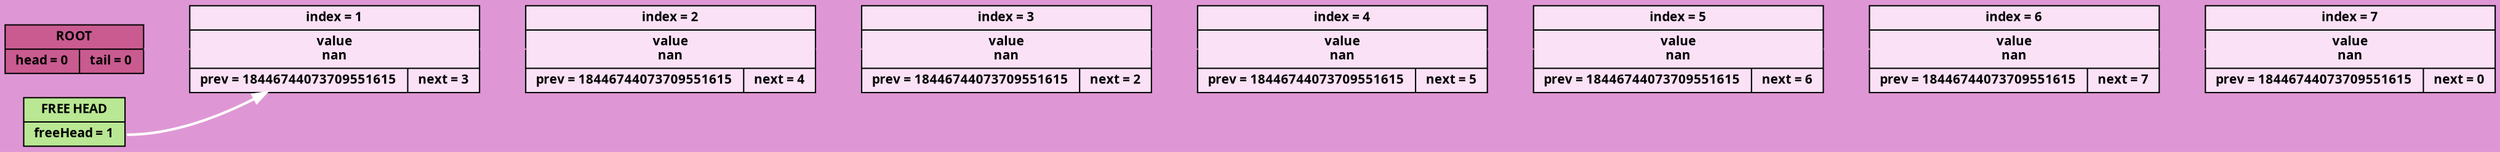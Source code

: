 digraph
{
rankdir = LR;
node[shape = record, color = "#000000", fontname = "Fira Code Bold", fontsize = 10];
bgcolor = "#de97d4";
ROOT[style = "filled", fillcolor = "#c95b90", label = "ROOT|{<head>head = 0|<tail>tail = 0}"];
FREE_HEAD[style = "filled", fillcolor = "#b9e793", label = "FREE HEAD|<freeHead>freeHead = 1"];
CELL_1[style = "filled", fillcolor = "#fae1f6", label = "index = 1|value\nnan|{prev = 18446744073709551615|next = 3}"];
CELL_2[style = "filled", fillcolor = "#fae1f6", label = "index = 2|value\nnan|{prev = 18446744073709551615|next = 4}"];
CELL_3[style = "filled", fillcolor = "#fae1f6", label = "index = 3|value\nnan|{prev = 18446744073709551615|next = 2}"];
CELL_4[style = "filled", fillcolor = "#fae1f6", label = "index = 4|value\nnan|{prev = 18446744073709551615|next = 5}"];
CELL_5[style = "filled", fillcolor = "#fae1f6", label = "index = 5|value\nnan|{prev = 18446744073709551615|next = 6}"];
CELL_6[style = "filled", fillcolor = "#fae1f6", label = "index = 6|value\nnan|{prev = 18446744073709551615|next = 7}"];
CELL_7[style = "filled", fillcolor = "#fae1f6", label = "index = 7|value\nnan|{prev = 18446744073709551615|next = 0}"];
ROOT->CELL_1->CELL_2->CELL_3->CELL_4->CELL_5->CELL_6->CELL_7 [weight = 1000000000, color = "#de97d4"];
FREE_HEAD:freeHead->CELL_1[style = "bold", color = white];
}
